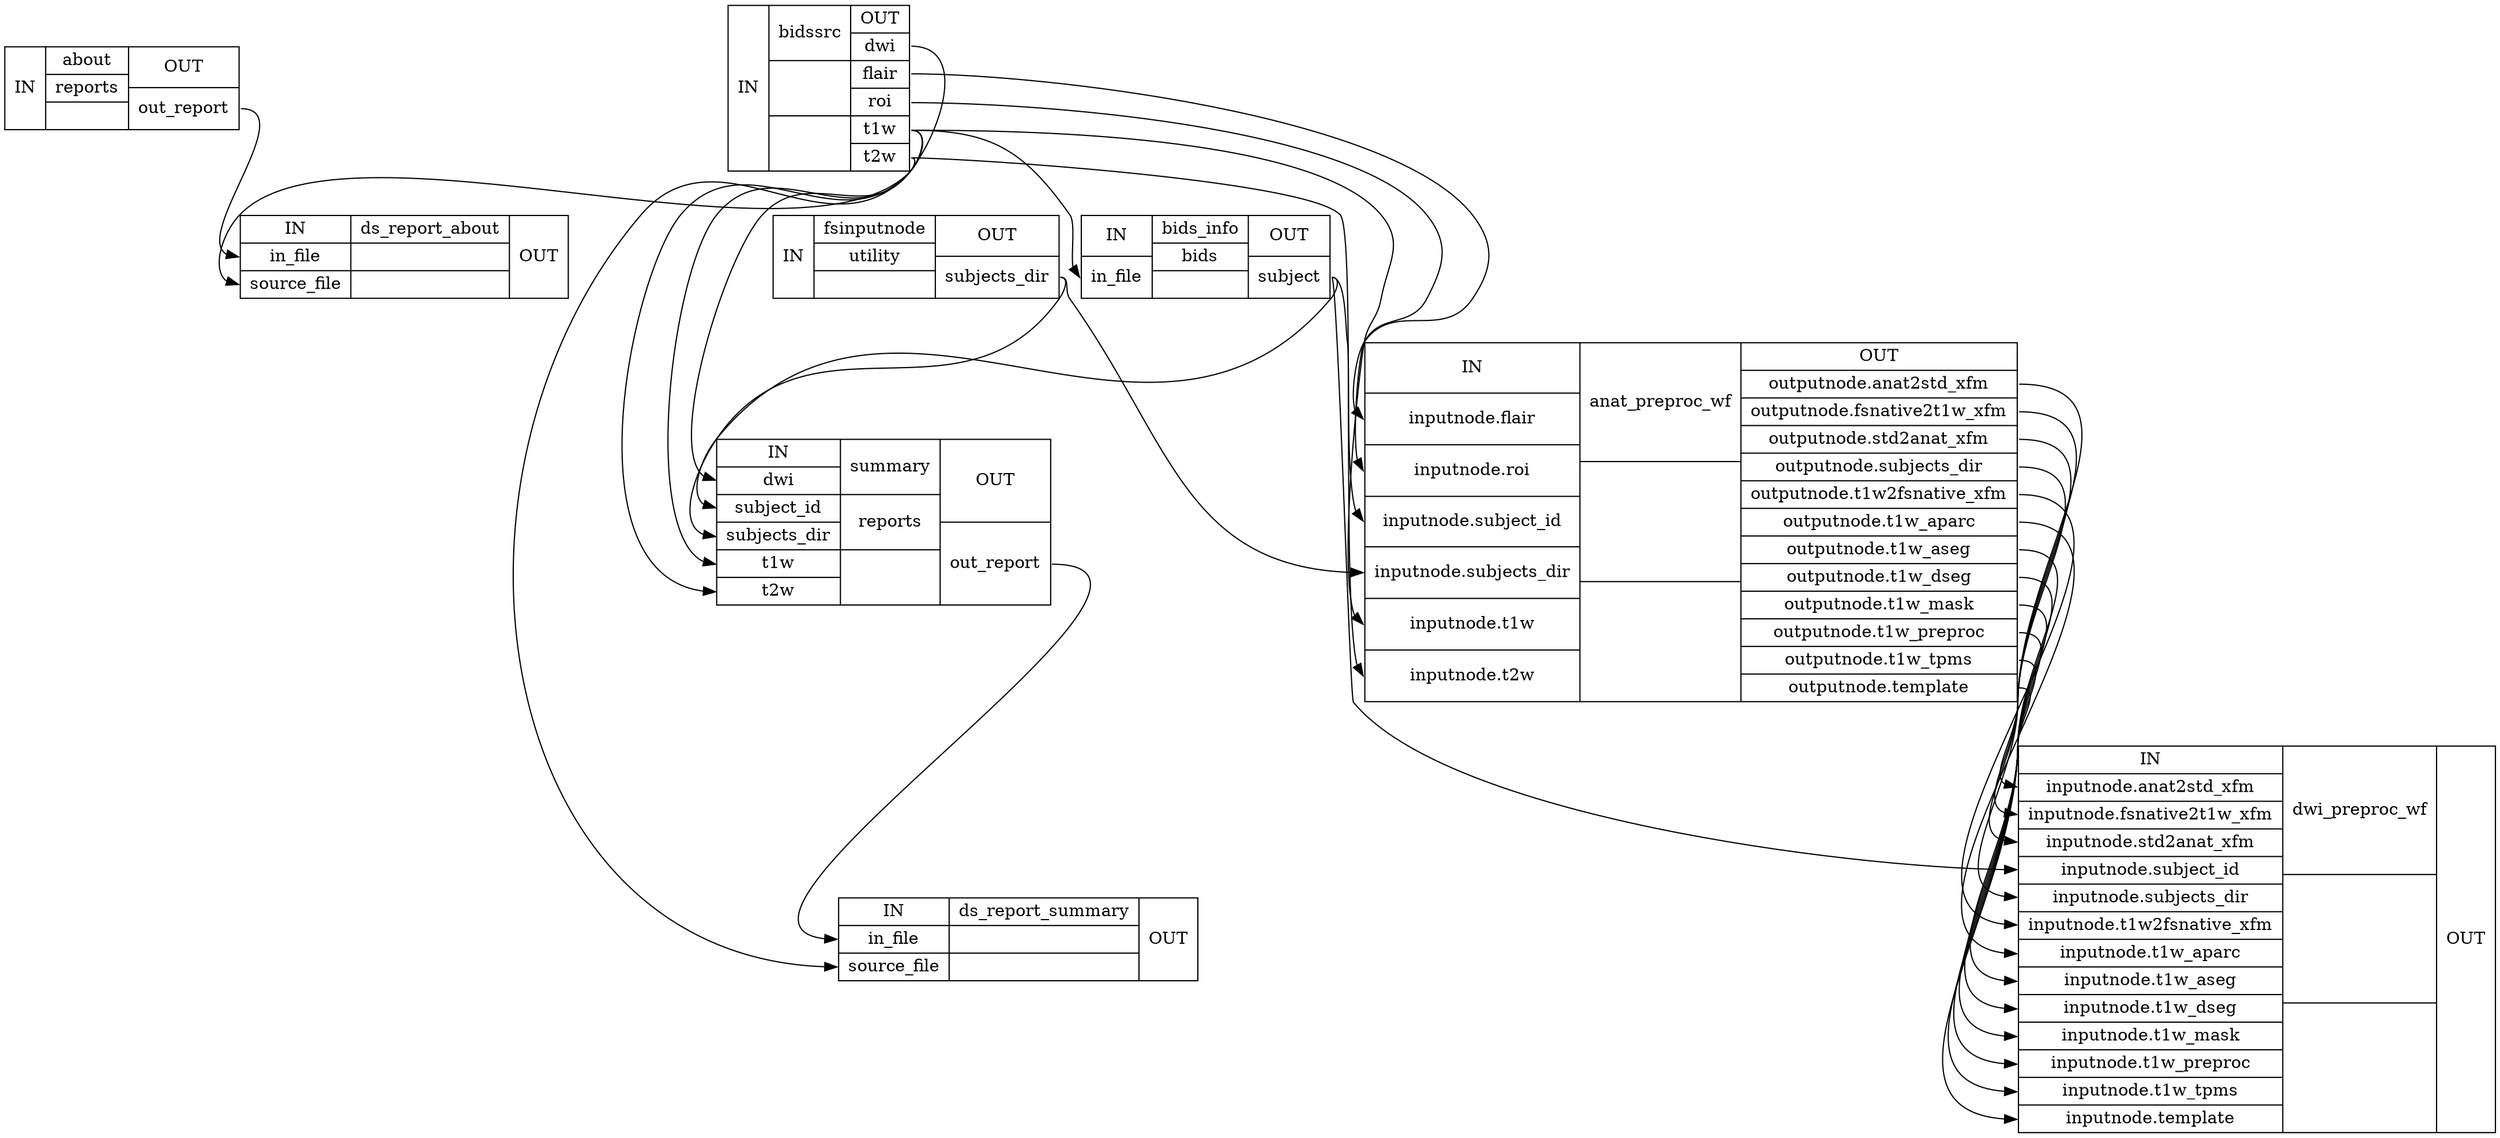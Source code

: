 digraph structs {
node [shape=record];
single_subject_THP0005_wfabout [label="{IN}|{ about | reports |  }|{OUT|<outoutreport> out_report}"];
single_subject_THP0005_wfbidssrc [label="{IN}|{ bidssrc |  |  }|{OUT|<outdwi> dwi|<outflair> flair|<outroi> roi|<outt1w> t1w|<outt2w> t2w}"];
single_subject_THP0005_wfds_report_about [label="{IN|<ininfile> in_file|<insourcefile> source_file}|{ ds_report_about |  |  }|{OUT}"];
single_subject_THP0005_wfbids_info [label="{IN|<ininfile> in_file}|{ bids_info | bids |  }|{OUT|<outsubject> subject}"];
single_subject_THP0005_wffsinputnode [label="{IN}|{ fsinputnode | utility |  }|{OUT|<outsubjectsdir> subjects_dir}"];
single_subject_THP0005_wfsummary [label="{IN|<indwi> dwi|<insubjectid> subject_id|<insubjectsdir> subjects_dir|<int1w> t1w|<int2w> t2w}|{ summary | reports |  }|{OUT|<outoutreport> out_report}"];
single_subject_THP0005_wfds_report_summary [label="{IN|<ininfile> in_file|<insourcefile> source_file}|{ ds_report_summary |  |  }|{OUT}"];
single_subject_THP0005_wfanat_preproc_wf [label="{IN|<ininputnodeflair> inputnode.flair|<ininputnoderoi> inputnode.roi|<ininputnodesubjectid> inputnode.subject_id|<ininputnodesubjectsdir> inputnode.subjects_dir|<ininputnodet1w> inputnode.t1w|<ininputnodet2w> inputnode.t2w}|{ anat_preproc_wf |  |  }|{OUT|<outoutputnodeanat2stdxfm> outputnode.anat2std_xfm|<outoutputnodefsnative2t1wxfm> outputnode.fsnative2t1w_xfm|<outoutputnodestd2anatxfm> outputnode.std2anat_xfm|<outoutputnodesubjectsdir> outputnode.subjects_dir|<outoutputnodet1w2fsnativexfm> outputnode.t1w2fsnative_xfm|<outoutputnodet1waparc> outputnode.t1w_aparc|<outoutputnodet1waseg> outputnode.t1w_aseg|<outoutputnodet1wdseg> outputnode.t1w_dseg|<outoutputnodet1wmask> outputnode.t1w_mask|<outoutputnodet1wpreproc> outputnode.t1w_preproc|<outoutputnodet1wtpms> outputnode.t1w_tpms|<outoutputnodetemplate> outputnode.template}"];
single_subject_THP0005_wfdwi_preproc_wf [label="{IN|<ininputnodeanat2stdxfm> inputnode.anat2std_xfm|<ininputnodefsnative2t1wxfm> inputnode.fsnative2t1w_xfm|<ininputnodestd2anatxfm> inputnode.std2anat_xfm|<ininputnodesubjectid> inputnode.subject_id|<ininputnodesubjectsdir> inputnode.subjects_dir|<ininputnodet1w2fsnativexfm> inputnode.t1w2fsnative_xfm|<ininputnodet1waparc> inputnode.t1w_aparc|<ininputnodet1waseg> inputnode.t1w_aseg|<ininputnodet1wdseg> inputnode.t1w_dseg|<ininputnodet1wmask> inputnode.t1w_mask|<ininputnodet1wpreproc> inputnode.t1w_preproc|<ininputnodet1wtpms> inputnode.t1w_tpms|<ininputnodetemplate> inputnode.template}|{ dwi_preproc_wf |  |  }|{OUT}"];
single_subject_THP0005_wfabout:outoutreport:e -> single_subject_THP0005_wfds_report_about:ininfile:w;
single_subject_THP0005_wfanat_preproc_wf:outoutputnodeanat2stdxfm:e -> single_subject_THP0005_wfdwi_preproc_wf:ininputnodeanat2stdxfm:w;
single_subject_THP0005_wfanat_preproc_wf:outoutputnodefsnative2t1wxfm:e -> single_subject_THP0005_wfdwi_preproc_wf:ininputnodefsnative2t1wxfm:w;
single_subject_THP0005_wfanat_preproc_wf:outoutputnodestd2anatxfm:e -> single_subject_THP0005_wfdwi_preproc_wf:ininputnodestd2anatxfm:w;
single_subject_THP0005_wfanat_preproc_wf:outoutputnodesubjectsdir:e -> single_subject_THP0005_wfdwi_preproc_wf:ininputnodesubjectsdir:w;
single_subject_THP0005_wfanat_preproc_wf:outoutputnodet1w2fsnativexfm:e -> single_subject_THP0005_wfdwi_preproc_wf:ininputnodet1w2fsnativexfm:w;
single_subject_THP0005_wfanat_preproc_wf:outoutputnodet1waparc:e -> single_subject_THP0005_wfdwi_preproc_wf:ininputnodet1waparc:w;
single_subject_THP0005_wfanat_preproc_wf:outoutputnodet1waseg:e -> single_subject_THP0005_wfdwi_preproc_wf:ininputnodet1waseg:w;
single_subject_THP0005_wfanat_preproc_wf:outoutputnodet1wdseg:e -> single_subject_THP0005_wfdwi_preproc_wf:ininputnodet1wdseg:w;
single_subject_THP0005_wfanat_preproc_wf:outoutputnodet1wmask:e -> single_subject_THP0005_wfdwi_preproc_wf:ininputnodet1wmask:w;
single_subject_THP0005_wfanat_preproc_wf:outoutputnodet1wpreproc:e -> single_subject_THP0005_wfdwi_preproc_wf:ininputnodet1wpreproc:w;
single_subject_THP0005_wfanat_preproc_wf:outoutputnodet1wtpms:e -> single_subject_THP0005_wfdwi_preproc_wf:ininputnodet1wtpms:w;
single_subject_THP0005_wfanat_preproc_wf:outoutputnodetemplate:e -> single_subject_THP0005_wfdwi_preproc_wf:ininputnodetemplate:w;
single_subject_THP0005_wfbids_info:outsubject:e -> single_subject_THP0005_wfanat_preproc_wf:ininputnodesubjectid:w;
single_subject_THP0005_wfbids_info:outsubject:e -> single_subject_THP0005_wfdwi_preproc_wf:ininputnodesubjectid:w;
single_subject_THP0005_wfbids_info:outsubject:e -> single_subject_THP0005_wfsummary:insubjectid:w;
single_subject_THP0005_wfbidssrc:outdwi:e -> single_subject_THP0005_wfsummary:indwi:w;
single_subject_THP0005_wfbidssrc:outflair:e -> single_subject_THP0005_wfanat_preproc_wf:ininputnodeflair:w;
single_subject_THP0005_wfbidssrc:outroi:e -> single_subject_THP0005_wfanat_preproc_wf:ininputnoderoi:w;
single_subject_THP0005_wfbidssrc:outt1w:e -> single_subject_THP0005_wfanat_preproc_wf:ininputnodet1w:w;
single_subject_THP0005_wfbidssrc:outt1w:e -> single_subject_THP0005_wfbids_info:ininfile:w;
single_subject_THP0005_wfbidssrc:outt1w:e -> single_subject_THP0005_wfds_report_about:insourcefile:w;
single_subject_THP0005_wfbidssrc:outt1w:e -> single_subject_THP0005_wfds_report_summary:insourcefile:w;
single_subject_THP0005_wfbidssrc:outt1w:e -> single_subject_THP0005_wfsummary:int1w:w;
single_subject_THP0005_wfbidssrc:outt2w:e -> single_subject_THP0005_wfanat_preproc_wf:ininputnodet2w:w;
single_subject_THP0005_wfbidssrc:outt2w:e -> single_subject_THP0005_wfsummary:int2w:w;
single_subject_THP0005_wffsinputnode:outsubjectsdir:e -> single_subject_THP0005_wfanat_preproc_wf:ininputnodesubjectsdir:w;
single_subject_THP0005_wffsinputnode:outsubjectsdir:e -> single_subject_THP0005_wfsummary:insubjectsdir:w;
single_subject_THP0005_wfsummary:outoutreport:e -> single_subject_THP0005_wfds_report_summary:ininfile:w;
}